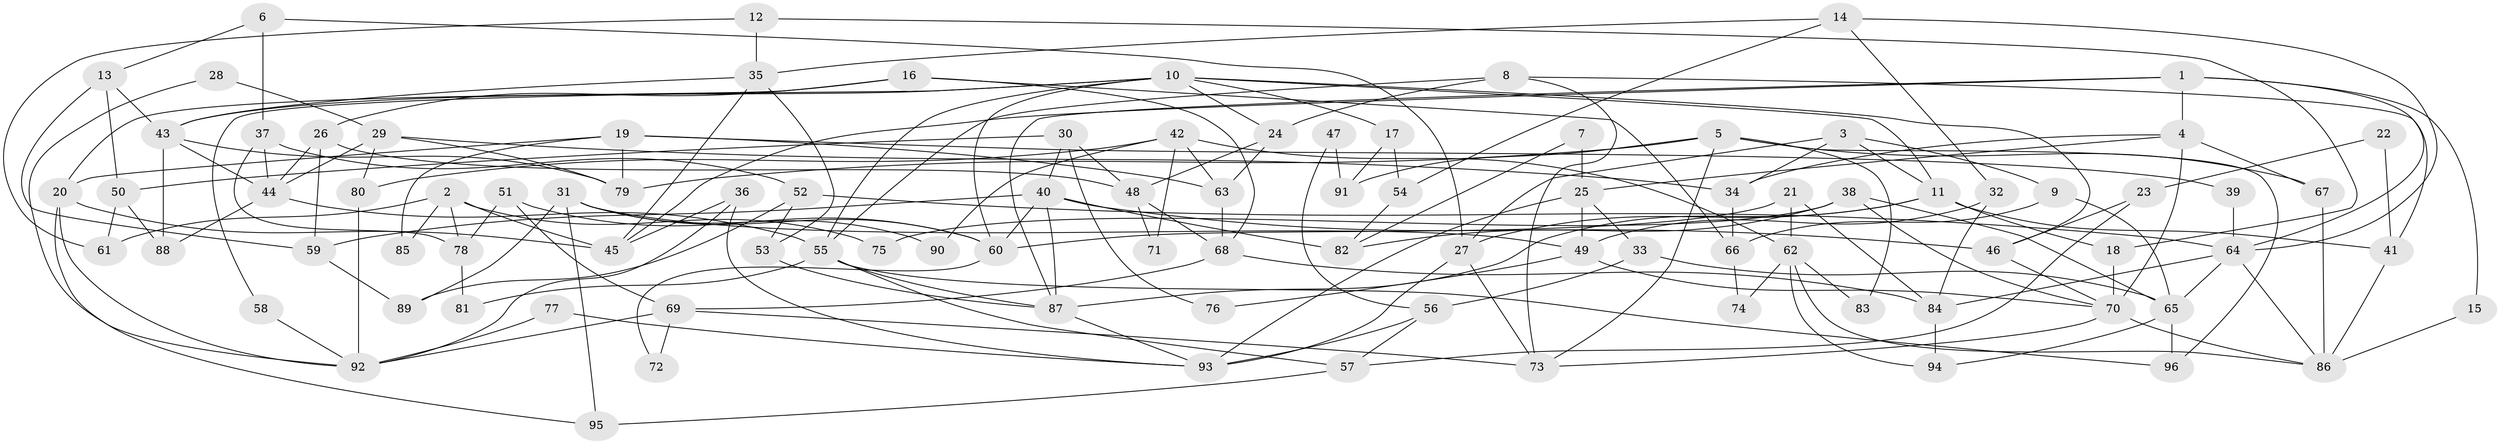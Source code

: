 // coarse degree distribution, {10: 0.06451612903225806, 8: 0.08064516129032258, 6: 0.11290322580645161, 5: 0.12903225806451613, 7: 0.08064516129032258, 3: 0.14516129032258066, 2: 0.16129032258064516, 11: 0.016129032258064516, 4: 0.1935483870967742, 9: 0.016129032258064516}
// Generated by graph-tools (version 1.1) at 2025/52/02/27/25 19:52:09]
// undirected, 96 vertices, 192 edges
graph export_dot {
graph [start="1"]
  node [color=gray90,style=filled];
  1;
  2;
  3;
  4;
  5;
  6;
  7;
  8;
  9;
  10;
  11;
  12;
  13;
  14;
  15;
  16;
  17;
  18;
  19;
  20;
  21;
  22;
  23;
  24;
  25;
  26;
  27;
  28;
  29;
  30;
  31;
  32;
  33;
  34;
  35;
  36;
  37;
  38;
  39;
  40;
  41;
  42;
  43;
  44;
  45;
  46;
  47;
  48;
  49;
  50;
  51;
  52;
  53;
  54;
  55;
  56;
  57;
  58;
  59;
  60;
  61;
  62;
  63;
  64;
  65;
  66;
  67;
  68;
  69;
  70;
  71;
  72;
  73;
  74;
  75;
  76;
  77;
  78;
  79;
  80;
  81;
  82;
  83;
  84;
  85;
  86;
  87;
  88;
  89;
  90;
  91;
  92;
  93;
  94;
  95;
  96;
  1 -- 45;
  1 -- 87;
  1 -- 4;
  1 -- 15;
  1 -- 64;
  2 -- 45;
  2 -- 78;
  2 -- 61;
  2 -- 75;
  2 -- 85;
  3 -- 11;
  3 -- 27;
  3 -- 9;
  3 -- 34;
  4 -- 34;
  4 -- 25;
  4 -- 67;
  4 -- 70;
  5 -- 67;
  5 -- 96;
  5 -- 73;
  5 -- 79;
  5 -- 83;
  5 -- 91;
  6 -- 13;
  6 -- 27;
  6 -- 37;
  7 -- 82;
  7 -- 25;
  8 -- 41;
  8 -- 73;
  8 -- 24;
  8 -- 55;
  9 -- 66;
  9 -- 65;
  10 -- 43;
  10 -- 46;
  10 -- 11;
  10 -- 17;
  10 -- 24;
  10 -- 55;
  10 -- 58;
  10 -- 60;
  11 -- 87;
  11 -- 18;
  11 -- 27;
  11 -- 41;
  12 -- 18;
  12 -- 35;
  12 -- 61;
  13 -- 43;
  13 -- 50;
  13 -- 59;
  14 -- 64;
  14 -- 35;
  14 -- 32;
  14 -- 54;
  15 -- 86;
  16 -- 26;
  16 -- 20;
  16 -- 66;
  16 -- 68;
  17 -- 54;
  17 -- 91;
  18 -- 70;
  19 -- 20;
  19 -- 63;
  19 -- 39;
  19 -- 79;
  19 -- 85;
  20 -- 45;
  20 -- 95;
  20 -- 92;
  21 -- 62;
  21 -- 84;
  21 -- 60;
  22 -- 23;
  22 -- 41;
  23 -- 57;
  23 -- 46;
  24 -- 48;
  24 -- 63;
  25 -- 93;
  25 -- 33;
  25 -- 49;
  26 -- 59;
  26 -- 48;
  26 -- 44;
  27 -- 73;
  27 -- 93;
  28 -- 29;
  28 -- 92;
  29 -- 79;
  29 -- 44;
  29 -- 34;
  29 -- 80;
  30 -- 50;
  30 -- 48;
  30 -- 40;
  30 -- 76;
  31 -- 60;
  31 -- 89;
  31 -- 49;
  31 -- 90;
  31 -- 95;
  32 -- 49;
  32 -- 84;
  33 -- 65;
  33 -- 56;
  34 -- 66;
  35 -- 53;
  35 -- 43;
  35 -- 45;
  36 -- 92;
  36 -- 93;
  36 -- 45;
  37 -- 44;
  37 -- 52;
  37 -- 78;
  38 -- 70;
  38 -- 65;
  38 -- 75;
  38 -- 82;
  39 -- 64;
  40 -- 60;
  40 -- 46;
  40 -- 59;
  40 -- 82;
  40 -- 87;
  41 -- 86;
  42 -- 62;
  42 -- 80;
  42 -- 63;
  42 -- 71;
  42 -- 90;
  43 -- 44;
  43 -- 79;
  43 -- 88;
  44 -- 55;
  44 -- 88;
  46 -- 70;
  47 -- 91;
  47 -- 56;
  48 -- 68;
  48 -- 71;
  49 -- 70;
  49 -- 76;
  50 -- 61;
  50 -- 88;
  51 -- 69;
  51 -- 60;
  51 -- 78;
  52 -- 64;
  52 -- 53;
  52 -- 89;
  53 -- 87;
  54 -- 82;
  55 -- 57;
  55 -- 81;
  55 -- 87;
  55 -- 96;
  56 -- 93;
  56 -- 57;
  57 -- 95;
  58 -- 92;
  59 -- 89;
  60 -- 72;
  62 -- 94;
  62 -- 86;
  62 -- 74;
  62 -- 83;
  63 -- 68;
  64 -- 84;
  64 -- 65;
  64 -- 86;
  65 -- 94;
  65 -- 96;
  66 -- 74;
  67 -- 86;
  68 -- 69;
  68 -- 84;
  69 -- 73;
  69 -- 72;
  69 -- 92;
  70 -- 73;
  70 -- 86;
  77 -- 92;
  77 -- 93;
  78 -- 81;
  80 -- 92;
  84 -- 94;
  87 -- 93;
}
